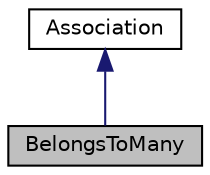 digraph "BelongsToMany"
{
  edge [fontname="Helvetica",fontsize="10",labelfontname="Helvetica",labelfontsize="10"];
  node [fontname="Helvetica",fontsize="10",shape=record];
  Node1 [label="BelongsToMany",height=0.2,width=0.4,color="black", fillcolor="grey75", style="filled", fontcolor="black"];
  Node2 -> Node1 [dir="back",color="midnightblue",fontsize="10",style="solid",fontname="Helvetica"];
  Node2 [label="Association",height=0.2,width=0.4,color="black", fillcolor="white", style="filled",URL="$class_cake_1_1_o_r_m_1_1_association.html"];
}
